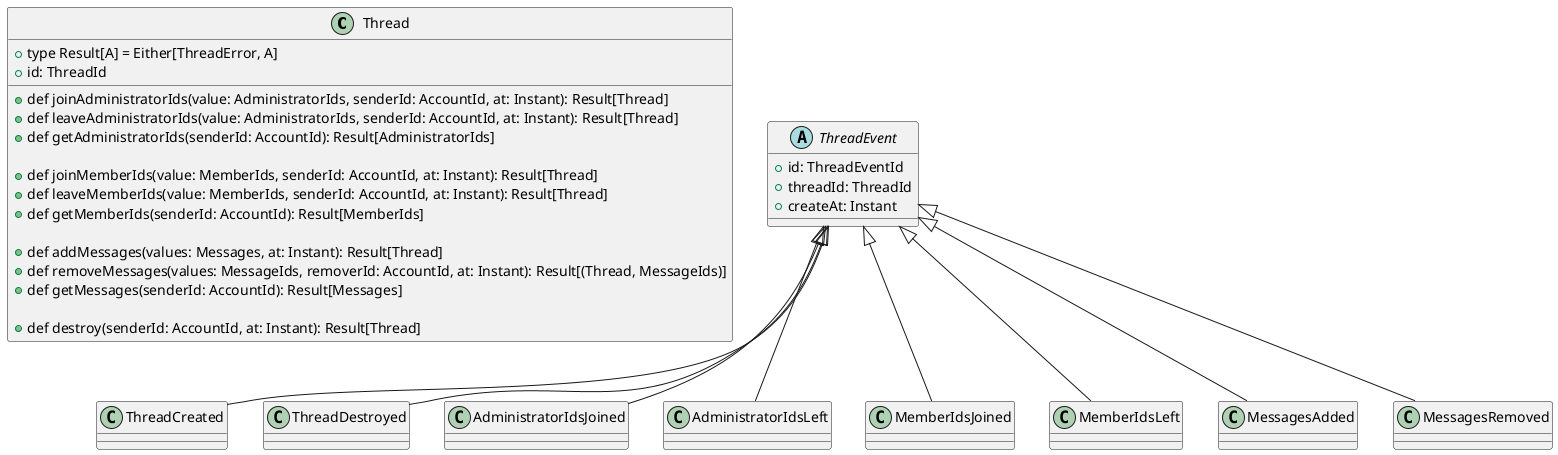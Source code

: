 @startuml

class Thread {
    + type Result[A] = Either[ThreadError, A]
    + id: ThreadId

    + def joinAdministratorIds(value: AdministratorIds, senderId: AccountId, at: Instant): Result[Thread]
    + def leaveAdministratorIds(value: AdministratorIds, senderId: AccountId, at: Instant): Result[Thread]
    + def getAdministratorIds(senderId: AccountId): Result[AdministratorIds]

    + def joinMemberIds(value: MemberIds, senderId: AccountId, at: Instant): Result[Thread]
    + def leaveMemberIds(value: MemberIds, senderId: AccountId, at: Instant): Result[Thread]
    + def getMemberIds(senderId: AccountId): Result[MemberIds]

    + def addMessages(values: Messages, at: Instant): Result[Thread]
    + def removeMessages(values: MessageIds, removerId: AccountId, at: Instant): Result[(Thread, MessageIds)]
    + def getMessages(senderId: AccountId): Result[Messages]

    + def destroy(senderId: AccountId, at: Instant): Result[Thread]
}

abstract class ThreadEvent {
    + id: ThreadEventId
    + threadId: ThreadId
    + createAt: Instant
}

class ThreadCreated extends ThreadEvent
class ThreadDestroyed extends ThreadEvent
class AdministratorIdsJoined extends ThreadEvent
class AdministratorIdsLeft extends ThreadEvent
class MemberIdsJoined extends ThreadEvent
class MemberIdsLeft extends ThreadEvent
class MessagesAdded extends ThreadEvent
class MessagesRemoved extends ThreadEvent

@enduml